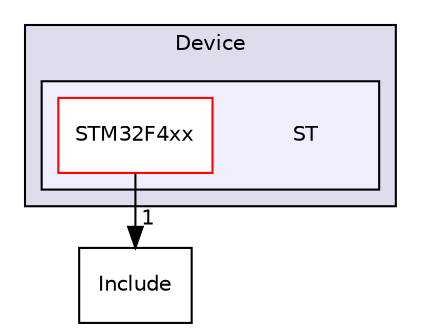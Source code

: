 digraph "/home/runner/work/SDcardBootloader/SDcardBootloader/bootloader/Drivers/CMSIS/Device/ST" {
  compound=true
  node [ fontsize="10", fontname="Helvetica"];
  edge [ labelfontsize="10", labelfontname="Helvetica"];
  subgraph clusterdir_d21952a90114fc86c250d1e94e45c8f9 {
    graph [ bgcolor="#ddddee", pencolor="black", label="Device" fontname="Helvetica", fontsize="10", URL="dir_d21952a90114fc86c250d1e94e45c8f9.html"]
  subgraph clusterdir_ea9cefa8af0ea91d7388c22d57deabc7 {
    graph [ bgcolor="#eeeeff", pencolor="black", label="" URL="dir_ea9cefa8af0ea91d7388c22d57deabc7.html"];
    dir_ea9cefa8af0ea91d7388c22d57deabc7 [shape=plaintext label="ST"];
  dir_e960970896f0528bcce5c2af1fd987f8 [shape=box label="STM32F4xx" fillcolor="white" style="filled" color="red" URL="dir_e960970896f0528bcce5c2af1fd987f8.html"];
  }
  }
  dir_5d6a8c3e4e61116f4938be35d8adfd18 [shape=box label="Include" URL="dir_5d6a8c3e4e61116f4938be35d8adfd18.html"];
  dir_e960970896f0528bcce5c2af1fd987f8->dir_5d6a8c3e4e61116f4938be35d8adfd18 [headlabel="1", labeldistance=1.5 headhref="dir_000022_000024.html"];
}
